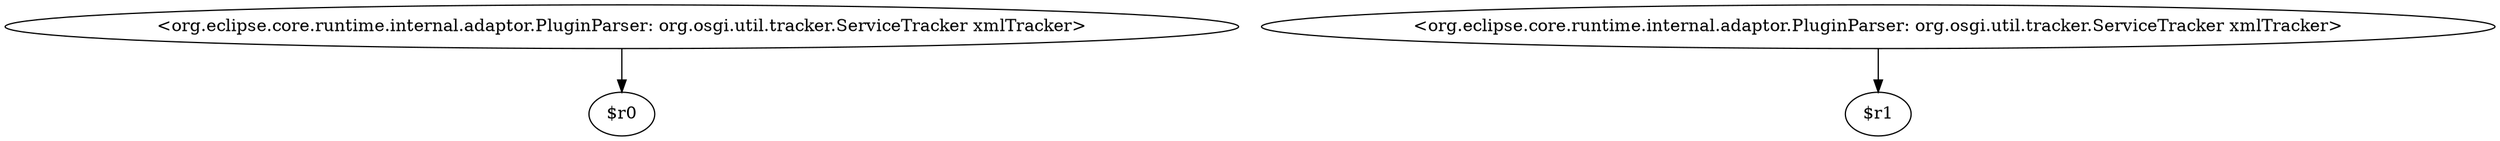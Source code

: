 digraph g {
0[label="<org.eclipse.core.runtime.internal.adaptor.PluginParser: org.osgi.util.tracker.ServiceTracker xmlTracker>"]
1[label="$r0"]
0->1[label=""]
2[label="<org.eclipse.core.runtime.internal.adaptor.PluginParser: org.osgi.util.tracker.ServiceTracker xmlTracker>"]
3[label="$r1"]
2->3[label=""]
}